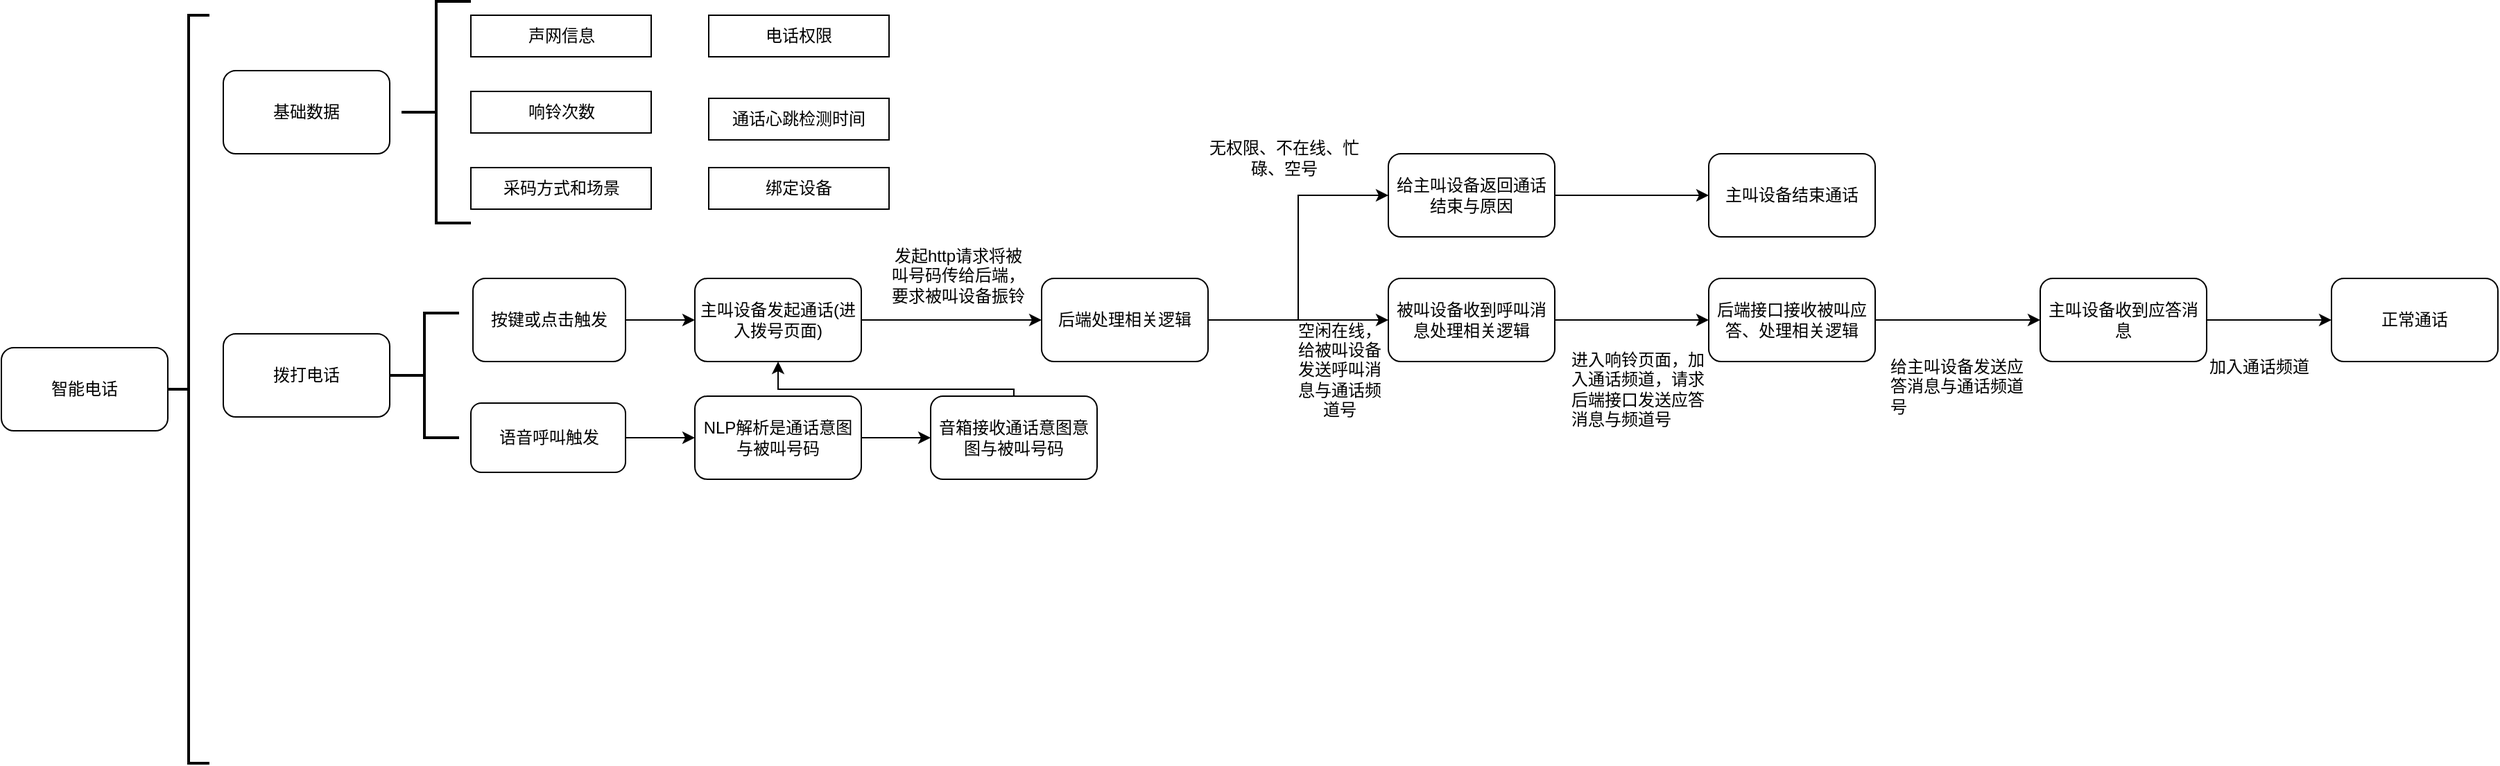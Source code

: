 <mxfile version="22.0.7" type="github">
  <diagram name="第 1 页" id="yayIas5Ccat3wBkKV7QJ">
    <mxGraphModel dx="1034" dy="1601" grid="1" gridSize="10" guides="1" tooltips="1" connect="1" arrows="1" fold="1" page="1" pageScale="1" pageWidth="827" pageHeight="1169" math="0" shadow="0">
      <root>
        <mxCell id="0" />
        <mxCell id="1" parent="0" />
        <mxCell id="90YdUAzLb2wsjgZhNj6_-1" value="智能电话" style="rounded=1;whiteSpace=wrap;html=1;" parent="1" vertex="1">
          <mxGeometry x="100" y="180" width="120" height="60" as="geometry" />
        </mxCell>
        <mxCell id="90YdUAzLb2wsjgZhNj6_-2" value="" style="strokeWidth=2;html=1;shape=mxgraph.flowchart.annotation_2;align=left;labelPosition=right;pointerEvents=1;" parent="1" vertex="1">
          <mxGeometry x="220" y="-60" width="30" height="540" as="geometry" />
        </mxCell>
        <mxCell id="svN1KODfeErU4mR28TL3-1" value="基础数据" style="rounded=1;whiteSpace=wrap;html=1;" vertex="1" parent="1">
          <mxGeometry x="260" y="-20" width="120" height="60" as="geometry" />
        </mxCell>
        <mxCell id="svN1KODfeErU4mR28TL3-2" value="" style="strokeWidth=2;html=1;shape=mxgraph.flowchart.annotation_2;align=left;labelPosition=right;pointerEvents=1;points=[[0,0.5,0,0,0],[0.5,0,0,0,0],[0.5,1,0,0,0],[1,0,0,0,0],[1,0.5,0,0,0],[1,1,0,0,0]];" vertex="1" parent="1">
          <mxGeometry x="388.5" y="-70" width="50" height="160" as="geometry" />
        </mxCell>
        <mxCell id="svN1KODfeErU4mR28TL3-9" value="声网信息" style="rounded=0;whiteSpace=wrap;html=1;" vertex="1" parent="1">
          <mxGeometry x="438.5" y="-60" width="130" height="30" as="geometry" />
        </mxCell>
        <mxCell id="svN1KODfeErU4mR28TL3-10" value="电话权限" style="rounded=0;whiteSpace=wrap;html=1;" vertex="1" parent="1">
          <mxGeometry x="610" y="-60" width="130" height="30" as="geometry" />
        </mxCell>
        <mxCell id="svN1KODfeErU4mR28TL3-11" value="响铃次数" style="rounded=0;whiteSpace=wrap;html=1;" vertex="1" parent="1">
          <mxGeometry x="438.5" y="-5" width="130" height="30" as="geometry" />
        </mxCell>
        <mxCell id="svN1KODfeErU4mR28TL3-12" value="通话心跳检测时间" style="rounded=0;whiteSpace=wrap;html=1;" vertex="1" parent="1">
          <mxGeometry x="610" width="130" height="30" as="geometry" />
        </mxCell>
        <mxCell id="svN1KODfeErU4mR28TL3-13" value="采码方式和场景" style="rounded=0;whiteSpace=wrap;html=1;" vertex="1" parent="1">
          <mxGeometry x="438.5" y="50" width="130" height="30" as="geometry" />
        </mxCell>
        <mxCell id="svN1KODfeErU4mR28TL3-14" value="绑定设备" style="rounded=0;whiteSpace=wrap;html=1;" vertex="1" parent="1">
          <mxGeometry x="610" y="50" width="130" height="30" as="geometry" />
        </mxCell>
        <mxCell id="svN1KODfeErU4mR28TL3-15" value="拨打电话" style="rounded=1;whiteSpace=wrap;html=1;" vertex="1" parent="1">
          <mxGeometry x="260" y="170" width="120" height="60" as="geometry" />
        </mxCell>
        <mxCell id="svN1KODfeErU4mR28TL3-16" value="" style="strokeWidth=2;html=1;shape=mxgraph.flowchart.annotation_2;align=left;labelPosition=right;pointerEvents=1;points=[[0,0.5,0,0,0],[0.5,0,0,0,0],[0.5,1,0,0,0],[1,0,0,0,0],[1,0.5,0,0,0],[1,1,0,0,0]];" vertex="1" parent="1">
          <mxGeometry x="380" y="155" width="50" height="90" as="geometry" />
        </mxCell>
        <mxCell id="svN1KODfeErU4mR28TL3-35" style="edgeStyle=orthogonalEdgeStyle;rounded=0;orthogonalLoop=1;jettySize=auto;html=1;exitX=1;exitY=0.5;exitDx=0;exitDy=0;entryX=0;entryY=0.5;entryDx=0;entryDy=0;" edge="1" parent="1" source="svN1KODfeErU4mR28TL3-21" target="svN1KODfeErU4mR28TL3-24">
          <mxGeometry relative="1" as="geometry" />
        </mxCell>
        <mxCell id="svN1KODfeErU4mR28TL3-21" value="按键或点击触发" style="rounded=1;whiteSpace=wrap;html=1;" vertex="1" parent="1">
          <mxGeometry x="440" y="130" width="110" height="60" as="geometry" />
        </mxCell>
        <mxCell id="svN1KODfeErU4mR28TL3-50" style="edgeStyle=orthogonalEdgeStyle;rounded=0;orthogonalLoop=1;jettySize=auto;html=1;exitX=1;exitY=0.5;exitDx=0;exitDy=0;" edge="1" parent="1" source="svN1KODfeErU4mR28TL3-22">
          <mxGeometry relative="1" as="geometry">
            <mxPoint x="600" y="245" as="targetPoint" />
          </mxGeometry>
        </mxCell>
        <mxCell id="svN1KODfeErU4mR28TL3-22" value="语音呼叫触发" style="rounded=1;whiteSpace=wrap;html=1;" vertex="1" parent="1">
          <mxGeometry x="438.5" y="220" width="111.5" height="50" as="geometry" />
        </mxCell>
        <mxCell id="svN1KODfeErU4mR28TL3-30" style="edgeStyle=orthogonalEdgeStyle;rounded=0;orthogonalLoop=1;jettySize=auto;html=1;exitX=1;exitY=0.5;exitDx=0;exitDy=0;entryX=0;entryY=0.5;entryDx=0;entryDy=0;" edge="1" parent="1" source="svN1KODfeErU4mR28TL3-24" target="svN1KODfeErU4mR28TL3-26">
          <mxGeometry relative="1" as="geometry" />
        </mxCell>
        <mxCell id="svN1KODfeErU4mR28TL3-24" value="主叫设备发起通话(进入拨号页面)" style="rounded=1;whiteSpace=wrap;html=1;" vertex="1" parent="1">
          <mxGeometry x="600" y="130" width="120" height="60" as="geometry" />
        </mxCell>
        <mxCell id="svN1KODfeErU4mR28TL3-31" style="edgeStyle=orthogonalEdgeStyle;rounded=0;orthogonalLoop=1;jettySize=auto;html=1;exitX=1;exitY=0.5;exitDx=0;exitDy=0;" edge="1" parent="1" source="svN1KODfeErU4mR28TL3-26" target="svN1KODfeErU4mR28TL3-27">
          <mxGeometry relative="1" as="geometry" />
        </mxCell>
        <mxCell id="svN1KODfeErU4mR28TL3-38" style="edgeStyle=orthogonalEdgeStyle;rounded=0;orthogonalLoop=1;jettySize=auto;html=1;exitX=1;exitY=0.5;exitDx=0;exitDy=0;entryX=0;entryY=0.5;entryDx=0;entryDy=0;" edge="1" parent="1" source="svN1KODfeErU4mR28TL3-26" target="svN1KODfeErU4mR28TL3-37">
          <mxGeometry relative="1" as="geometry" />
        </mxCell>
        <mxCell id="svN1KODfeErU4mR28TL3-26" value="后端处理相关逻辑" style="rounded=1;whiteSpace=wrap;html=1;" vertex="1" parent="1">
          <mxGeometry x="850" y="130" width="120" height="60" as="geometry" />
        </mxCell>
        <mxCell id="svN1KODfeErU4mR28TL3-32" style="edgeStyle=orthogonalEdgeStyle;rounded=0;orthogonalLoop=1;jettySize=auto;html=1;exitX=1;exitY=0.5;exitDx=0;exitDy=0;entryX=0;entryY=0.5;entryDx=0;entryDy=0;" edge="1" parent="1" source="svN1KODfeErU4mR28TL3-27" target="svN1KODfeErU4mR28TL3-28">
          <mxGeometry relative="1" as="geometry" />
        </mxCell>
        <mxCell id="svN1KODfeErU4mR28TL3-27" value="被叫设备收到呼叫消息处理相关逻辑" style="rounded=1;whiteSpace=wrap;html=1;" vertex="1" parent="1">
          <mxGeometry x="1100" y="130" width="120" height="60" as="geometry" />
        </mxCell>
        <mxCell id="svN1KODfeErU4mR28TL3-33" style="edgeStyle=orthogonalEdgeStyle;rounded=0;orthogonalLoop=1;jettySize=auto;html=1;exitX=1;exitY=0.5;exitDx=0;exitDy=0;entryX=0;entryY=0.5;entryDx=0;entryDy=0;" edge="1" parent="1" source="svN1KODfeErU4mR28TL3-28" target="svN1KODfeErU4mR28TL3-29">
          <mxGeometry relative="1" as="geometry" />
        </mxCell>
        <mxCell id="svN1KODfeErU4mR28TL3-28" value="后端接口接收被叫应答、处理相关逻辑" style="rounded=1;whiteSpace=wrap;html=1;" vertex="1" parent="1">
          <mxGeometry x="1331" y="130" width="120" height="60" as="geometry" />
        </mxCell>
        <mxCell id="svN1KODfeErU4mR28TL3-48" style="edgeStyle=orthogonalEdgeStyle;rounded=0;orthogonalLoop=1;jettySize=auto;html=1;exitX=1;exitY=0.5;exitDx=0;exitDy=0;entryX=0;entryY=0.5;entryDx=0;entryDy=0;" edge="1" parent="1" source="svN1KODfeErU4mR28TL3-29" target="svN1KODfeErU4mR28TL3-47">
          <mxGeometry relative="1" as="geometry" />
        </mxCell>
        <mxCell id="svN1KODfeErU4mR28TL3-29" value="主叫设备收到应答消息" style="rounded=1;whiteSpace=wrap;html=1;" vertex="1" parent="1">
          <mxGeometry x="1570" y="130" width="120" height="60" as="geometry" />
        </mxCell>
        <mxCell id="svN1KODfeErU4mR28TL3-34" value="发起http请求将被叫号码传给后端，要求被叫设备振铃" style="text;html=1;strokeColor=none;fillColor=none;align=center;verticalAlign=middle;whiteSpace=wrap;rounded=0;" vertex="1" parent="1">
          <mxGeometry x="740" y="100" width="100" height="55" as="geometry" />
        </mxCell>
        <mxCell id="svN1KODfeErU4mR28TL3-42" style="edgeStyle=orthogonalEdgeStyle;rounded=0;orthogonalLoop=1;jettySize=auto;html=1;exitX=1;exitY=0.5;exitDx=0;exitDy=0;entryX=0;entryY=0.5;entryDx=0;entryDy=0;" edge="1" parent="1" source="svN1KODfeErU4mR28TL3-37" target="svN1KODfeErU4mR28TL3-41">
          <mxGeometry relative="1" as="geometry" />
        </mxCell>
        <mxCell id="svN1KODfeErU4mR28TL3-37" value="给主叫设备返回通话结束与原因" style="rounded=1;whiteSpace=wrap;html=1;" vertex="1" parent="1">
          <mxGeometry x="1100" y="40" width="120" height="60" as="geometry" />
        </mxCell>
        <mxCell id="svN1KODfeErU4mR28TL3-39" value="无权限、不在线、忙碌、空号" style="text;html=1;strokeColor=none;fillColor=none;align=center;verticalAlign=middle;whiteSpace=wrap;rounded=0;" vertex="1" parent="1">
          <mxGeometry x="960" y="20" width="130" height="45" as="geometry" />
        </mxCell>
        <mxCell id="svN1KODfeErU4mR28TL3-40" value="空闲在线，给被叫设备发送呼叫消息与通话频道号" style="text;html=1;strokeColor=none;fillColor=none;align=center;verticalAlign=middle;whiteSpace=wrap;rounded=0;" vertex="1" parent="1">
          <mxGeometry x="1030" y="147.5" width="70" height="97.5" as="geometry" />
        </mxCell>
        <mxCell id="svN1KODfeErU4mR28TL3-41" value="主叫设备结束通话" style="rounded=1;whiteSpace=wrap;html=1;" vertex="1" parent="1">
          <mxGeometry x="1331" y="40" width="120" height="60" as="geometry" />
        </mxCell>
        <mxCell id="svN1KODfeErU4mR28TL3-43" value="进入响铃页面，加入通话频道，请求后端接口发送应答消息与频道号" style="text;whiteSpace=wrap;" vertex="1" parent="1">
          <mxGeometry x="1230" y="175" width="100" height="70" as="geometry" />
        </mxCell>
        <mxCell id="svN1KODfeErU4mR28TL3-46" value="给主叫设备发送应答消息与通话频道号" style="text;whiteSpace=wrap;" vertex="1" parent="1">
          <mxGeometry x="1460" y="180" width="100" height="70" as="geometry" />
        </mxCell>
        <mxCell id="svN1KODfeErU4mR28TL3-47" value="正常通话" style="rounded=1;whiteSpace=wrap;html=1;" vertex="1" parent="1">
          <mxGeometry x="1780" y="130" width="120" height="60" as="geometry" />
        </mxCell>
        <mxCell id="svN1KODfeErU4mR28TL3-49" value="加入通话频道" style="text;whiteSpace=wrap;" vertex="1" parent="1">
          <mxGeometry x="1690" y="180" width="100" height="30" as="geometry" />
        </mxCell>
        <mxCell id="svN1KODfeErU4mR28TL3-53" style="edgeStyle=orthogonalEdgeStyle;rounded=0;orthogonalLoop=1;jettySize=auto;html=1;exitX=1;exitY=0.5;exitDx=0;exitDy=0;entryX=0;entryY=0.5;entryDx=0;entryDy=0;" edge="1" parent="1" source="svN1KODfeErU4mR28TL3-51" target="svN1KODfeErU4mR28TL3-52">
          <mxGeometry relative="1" as="geometry" />
        </mxCell>
        <mxCell id="svN1KODfeErU4mR28TL3-51" value="NLP解析是通话意图与被叫号码" style="rounded=1;whiteSpace=wrap;html=1;" vertex="1" parent="1">
          <mxGeometry x="600" y="215" width="120" height="60" as="geometry" />
        </mxCell>
        <mxCell id="svN1KODfeErU4mR28TL3-55" style="edgeStyle=orthogonalEdgeStyle;rounded=0;orthogonalLoop=1;jettySize=auto;html=1;exitX=0.5;exitY=0;exitDx=0;exitDy=0;" edge="1" parent="1" source="svN1KODfeErU4mR28TL3-52" target="svN1KODfeErU4mR28TL3-24">
          <mxGeometry relative="1" as="geometry">
            <Array as="points">
              <mxPoint x="830" y="210" />
              <mxPoint x="660" y="210" />
            </Array>
          </mxGeometry>
        </mxCell>
        <mxCell id="svN1KODfeErU4mR28TL3-52" value="音箱接收通话意图意图与被叫号码" style="rounded=1;whiteSpace=wrap;html=1;" vertex="1" parent="1">
          <mxGeometry x="770" y="215" width="120" height="60" as="geometry" />
        </mxCell>
      </root>
    </mxGraphModel>
  </diagram>
</mxfile>

